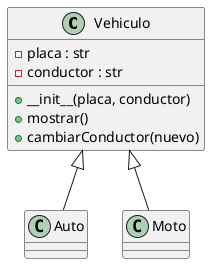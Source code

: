 
@startuml
class Vehiculo {
    - placa : str
    - conductor : str
    + __init__(placa, conductor)
    + mostrar()
    + cambiarConductor(nuevo)
}

class Auto
class Moto

Vehiculo <|-- Auto
Vehiculo <|-- Moto
@enduml
